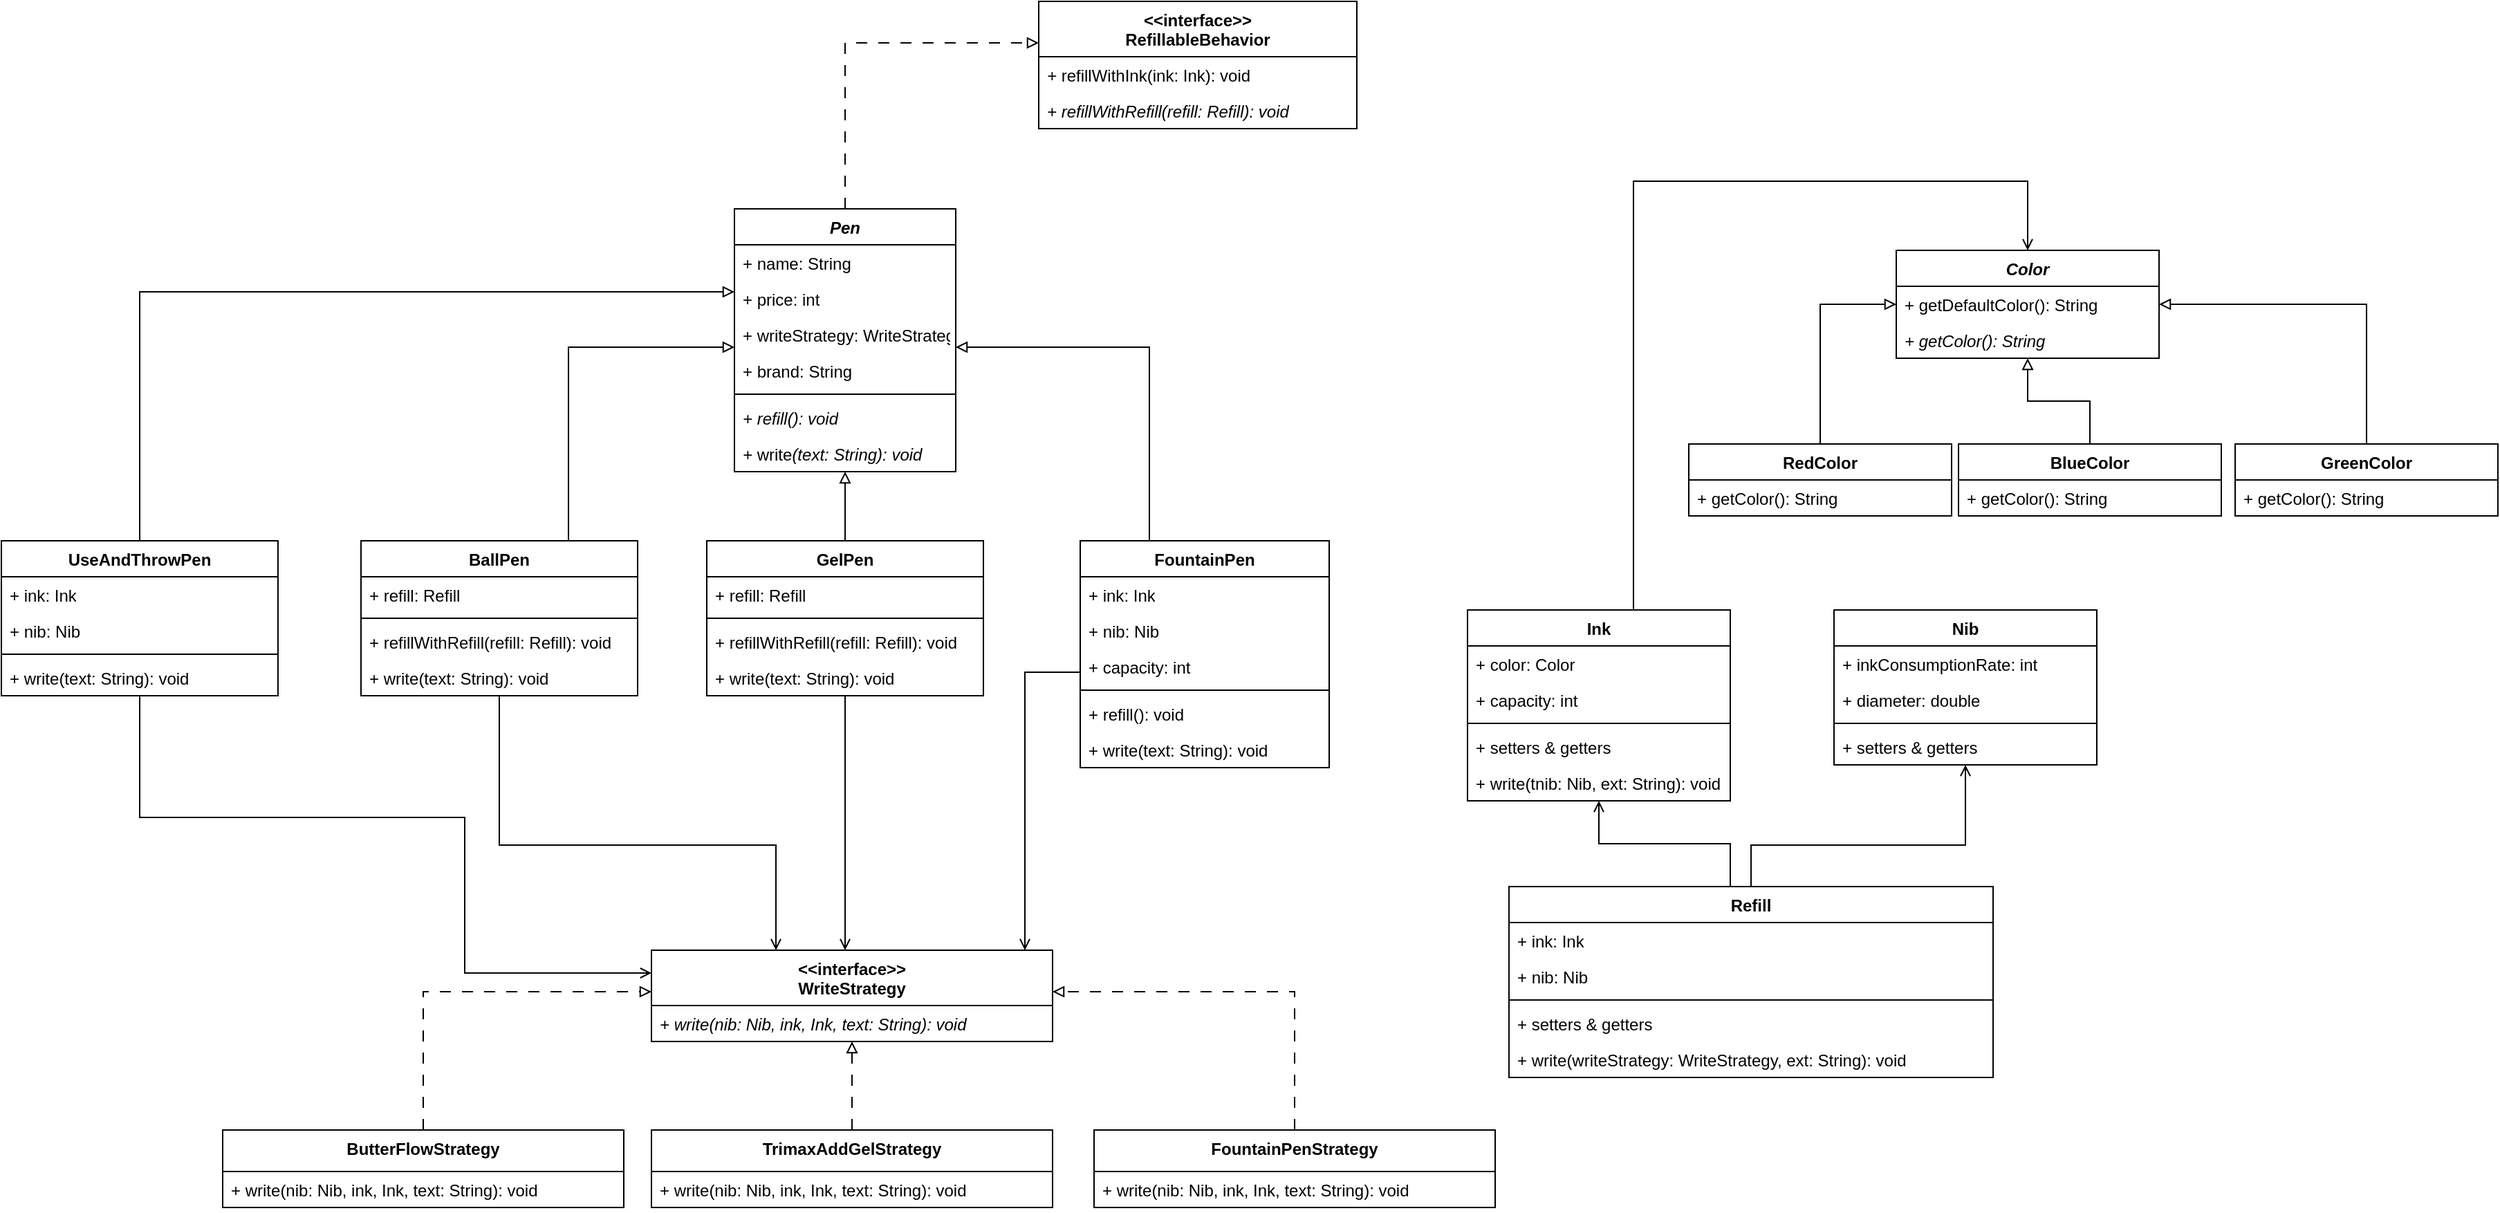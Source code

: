 <mxfile version="21.3.8" type="device">
  <diagram name="Page-1" id="Ybc5J2eP6p4d6e04O3C7">
    <mxGraphModel dx="1730" dy="452" grid="1" gridSize="10" guides="1" tooltips="1" connect="1" arrows="1" fold="1" page="1" pageScale="1" pageWidth="850" pageHeight="1100" math="0" shadow="0">
      <root>
        <mxCell id="0" />
        <mxCell id="1" parent="0" />
        <mxCell id="atGM5mJnGsUcIWGOXywM-95" style="edgeStyle=orthogonalEdgeStyle;rounded=0;orthogonalLoop=1;jettySize=auto;html=1;dashed=1;dashPattern=8 8;endArrow=block;endFill=0;" parent="1" source="atGM5mJnGsUcIWGOXywM-1" target="atGM5mJnGsUcIWGOXywM-72" edge="1">
          <mxGeometry relative="1" as="geometry">
            <Array as="points">
              <mxPoint x="420" y="70" />
            </Array>
          </mxGeometry>
        </mxCell>
        <mxCell id="atGM5mJnGsUcIWGOXywM-1" value="&lt;i&gt;Pen&lt;/i&gt;" style="swimlane;fontStyle=1;align=center;verticalAlign=top;childLayout=stackLayout;horizontal=1;startSize=26;horizontalStack=0;resizeParent=1;resizeParentMax=0;resizeLast=0;collapsible=1;marginBottom=0;whiteSpace=wrap;html=1;" parent="1" vertex="1">
          <mxGeometry x="340" y="190" width="160" height="190" as="geometry" />
        </mxCell>
        <mxCell id="atGM5mJnGsUcIWGOXywM-2" value="+ name: String" style="text;strokeColor=none;fillColor=none;align=left;verticalAlign=top;spacingLeft=4;spacingRight=4;overflow=hidden;rotatable=0;points=[[0,0.5],[1,0.5]];portConstraint=eastwest;whiteSpace=wrap;html=1;" parent="atGM5mJnGsUcIWGOXywM-1" vertex="1">
          <mxGeometry y="26" width="160" height="26" as="geometry" />
        </mxCell>
        <mxCell id="atGM5mJnGsUcIWGOXywM-6" value="+ price: int" style="text;strokeColor=none;fillColor=none;align=left;verticalAlign=top;spacingLeft=4;spacingRight=4;overflow=hidden;rotatable=0;points=[[0,0.5],[1,0.5]];portConstraint=eastwest;whiteSpace=wrap;html=1;" parent="atGM5mJnGsUcIWGOXywM-1" vertex="1">
          <mxGeometry y="52" width="160" height="26" as="geometry" />
        </mxCell>
        <mxCell id="atGM5mJnGsUcIWGOXywM-9" value="+&amp;nbsp;writeStrategy&lt;span style=&quot;background-color: initial;&quot;&gt;:&amp;nbsp;&lt;/span&gt;WriteStrategy" style="text;strokeColor=none;fillColor=none;align=left;verticalAlign=top;spacingLeft=4;spacingRight=4;overflow=hidden;rotatable=0;points=[[0,0.5],[1,0.5]];portConstraint=eastwest;whiteSpace=wrap;html=1;" parent="atGM5mJnGsUcIWGOXywM-1" vertex="1">
          <mxGeometry y="78" width="160" height="26" as="geometry" />
        </mxCell>
        <mxCell id="atGM5mJnGsUcIWGOXywM-5" value="+ brand: String" style="text;strokeColor=none;fillColor=none;align=left;verticalAlign=top;spacingLeft=4;spacingRight=4;overflow=hidden;rotatable=0;points=[[0,0.5],[1,0.5]];portConstraint=eastwest;whiteSpace=wrap;html=1;" parent="atGM5mJnGsUcIWGOXywM-1" vertex="1">
          <mxGeometry y="104" width="160" height="26" as="geometry" />
        </mxCell>
        <mxCell id="atGM5mJnGsUcIWGOXywM-3" value="" style="line;strokeWidth=1;fillColor=none;align=left;verticalAlign=middle;spacingTop=-1;spacingLeft=3;spacingRight=3;rotatable=0;labelPosition=right;points=[];portConstraint=eastwest;strokeColor=inherit;" parent="atGM5mJnGsUcIWGOXywM-1" vertex="1">
          <mxGeometry y="130" width="160" height="8" as="geometry" />
        </mxCell>
        <mxCell id="atGM5mJnGsUcIWGOXywM-4" value="&lt;i&gt;+&amp;nbsp;refill&lt;span style=&quot;background-color: initial;&quot;&gt;(): void&lt;/span&gt;&lt;/i&gt;" style="text;strokeColor=none;fillColor=none;align=left;verticalAlign=top;spacingLeft=4;spacingRight=4;overflow=hidden;rotatable=0;points=[[0,0.5],[1,0.5]];portConstraint=eastwest;whiteSpace=wrap;html=1;" parent="atGM5mJnGsUcIWGOXywM-1" vertex="1">
          <mxGeometry y="138" width="160" height="26" as="geometry" />
        </mxCell>
        <mxCell id="atGM5mJnGsUcIWGOXywM-7" value="&lt;i&gt;+&amp;nbsp;&lt;/i&gt;write&lt;i&gt;&lt;span style=&quot;background-color: initial;&quot;&gt;(text: String): void&lt;/span&gt;&lt;/i&gt;" style="text;strokeColor=none;fillColor=none;align=left;verticalAlign=top;spacingLeft=4;spacingRight=4;overflow=hidden;rotatable=0;points=[[0,0.5],[1,0.5]];portConstraint=eastwest;whiteSpace=wrap;html=1;" parent="atGM5mJnGsUcIWGOXywM-1" vertex="1">
          <mxGeometry y="164" width="160" height="26" as="geometry" />
        </mxCell>
        <mxCell id="atGM5mJnGsUcIWGOXywM-29" style="edgeStyle=orthogonalEdgeStyle;rounded=0;orthogonalLoop=1;jettySize=auto;html=1;endArrow=block;endFill=0;" parent="1" source="atGM5mJnGsUcIWGOXywM-8" target="atGM5mJnGsUcIWGOXywM-1" edge="1">
          <mxGeometry relative="1" as="geometry">
            <Array as="points">
              <mxPoint x="220" y="290" />
            </Array>
          </mxGeometry>
        </mxCell>
        <mxCell id="atGM5mJnGsUcIWGOXywM-96" style="edgeStyle=orthogonalEdgeStyle;rounded=0;orthogonalLoop=1;jettySize=auto;html=1;endArrow=open;endFill=0;" parent="1" source="atGM5mJnGsUcIWGOXywM-8" target="atGM5mJnGsUcIWGOXywM-37" edge="1">
          <mxGeometry relative="1" as="geometry">
            <Array as="points">
              <mxPoint x="170" y="650" />
              <mxPoint x="370" y="650" />
            </Array>
          </mxGeometry>
        </mxCell>
        <mxCell id="atGM5mJnGsUcIWGOXywM-8" value="BallPen" style="swimlane;fontStyle=1;align=center;verticalAlign=top;childLayout=stackLayout;horizontal=1;startSize=26;horizontalStack=0;resizeParent=1;resizeParentMax=0;resizeLast=0;collapsible=1;marginBottom=0;whiteSpace=wrap;html=1;" parent="1" vertex="1">
          <mxGeometry x="70" y="430" width="200" height="112" as="geometry" />
        </mxCell>
        <mxCell id="atGM5mJnGsUcIWGOXywM-10" value="+&amp;nbsp;refill&lt;span style=&quot;background-color: initial;&quot;&gt;:&amp;nbsp;&lt;/span&gt;&lt;span style=&quot;background-color: initial;&quot;&gt;Refill&lt;/span&gt;" style="text;strokeColor=none;fillColor=none;align=left;verticalAlign=top;spacingLeft=4;spacingRight=4;overflow=hidden;rotatable=0;points=[[0,0.5],[1,0.5]];portConstraint=eastwest;whiteSpace=wrap;html=1;" parent="atGM5mJnGsUcIWGOXywM-8" vertex="1">
          <mxGeometry y="26" width="200" height="26" as="geometry" />
        </mxCell>
        <mxCell id="atGM5mJnGsUcIWGOXywM-12" value="" style="line;strokeWidth=1;fillColor=none;align=left;verticalAlign=middle;spacingTop=-1;spacingLeft=3;spacingRight=3;rotatable=0;labelPosition=right;points=[];portConstraint=eastwest;strokeColor=inherit;" parent="atGM5mJnGsUcIWGOXywM-8" vertex="1">
          <mxGeometry y="52" width="200" height="8" as="geometry" />
        </mxCell>
        <mxCell id="atGM5mJnGsUcIWGOXywM-13" value="+&amp;nbsp;refillWithRefill(refill: Refill): void" style="text;strokeColor=none;fillColor=none;align=left;verticalAlign=top;spacingLeft=4;spacingRight=4;overflow=hidden;rotatable=0;points=[[0,0.5],[1,0.5]];portConstraint=eastwest;whiteSpace=wrap;html=1;" parent="atGM5mJnGsUcIWGOXywM-8" vertex="1">
          <mxGeometry y="60" width="200" height="26" as="geometry" />
        </mxCell>
        <mxCell id="atGM5mJnGsUcIWGOXywM-14" value="+&amp;nbsp;write&lt;span style=&quot;background-color: initial;&quot;&gt;(text: String): void&lt;/span&gt;" style="text;strokeColor=none;fillColor=none;align=left;verticalAlign=top;spacingLeft=4;spacingRight=4;overflow=hidden;rotatable=0;points=[[0,0.5],[1,0.5]];portConstraint=eastwest;whiteSpace=wrap;html=1;" parent="atGM5mJnGsUcIWGOXywM-8" vertex="1">
          <mxGeometry y="86" width="200" height="26" as="geometry" />
        </mxCell>
        <mxCell id="atGM5mJnGsUcIWGOXywM-31" style="edgeStyle=orthogonalEdgeStyle;rounded=0;orthogonalLoop=1;jettySize=auto;html=1;endArrow=block;endFill=0;" parent="1" source="atGM5mJnGsUcIWGOXywM-15" target="atGM5mJnGsUcIWGOXywM-1" edge="1">
          <mxGeometry relative="1" as="geometry" />
        </mxCell>
        <mxCell id="atGM5mJnGsUcIWGOXywM-97" style="edgeStyle=orthogonalEdgeStyle;rounded=0;orthogonalLoop=1;jettySize=auto;html=1;endArrow=open;endFill=0;" parent="1" source="atGM5mJnGsUcIWGOXywM-15" target="atGM5mJnGsUcIWGOXywM-37" edge="1">
          <mxGeometry relative="1" as="geometry">
            <Array as="points">
              <mxPoint x="420" y="680" />
              <mxPoint x="420" y="680" />
            </Array>
          </mxGeometry>
        </mxCell>
        <mxCell id="atGM5mJnGsUcIWGOXywM-15" value="GelPen" style="swimlane;fontStyle=1;align=center;verticalAlign=top;childLayout=stackLayout;horizontal=1;startSize=26;horizontalStack=0;resizeParent=1;resizeParentMax=0;resizeLast=0;collapsible=1;marginBottom=0;whiteSpace=wrap;html=1;" parent="1" vertex="1">
          <mxGeometry x="320" y="430" width="200" height="112" as="geometry" />
        </mxCell>
        <mxCell id="atGM5mJnGsUcIWGOXywM-17" value="+&amp;nbsp;refill&lt;span style=&quot;background-color: initial;&quot;&gt;:&amp;nbsp;&lt;/span&gt;&lt;span style=&quot;background-color: initial;&quot;&gt;Refill&lt;/span&gt;" style="text;strokeColor=none;fillColor=none;align=left;verticalAlign=top;spacingLeft=4;spacingRight=4;overflow=hidden;rotatable=0;points=[[0,0.5],[1,0.5]];portConstraint=eastwest;whiteSpace=wrap;html=1;" parent="atGM5mJnGsUcIWGOXywM-15" vertex="1">
          <mxGeometry y="26" width="200" height="26" as="geometry" />
        </mxCell>
        <mxCell id="atGM5mJnGsUcIWGOXywM-18" value="" style="line;strokeWidth=1;fillColor=none;align=left;verticalAlign=middle;spacingTop=-1;spacingLeft=3;spacingRight=3;rotatable=0;labelPosition=right;points=[];portConstraint=eastwest;strokeColor=inherit;" parent="atGM5mJnGsUcIWGOXywM-15" vertex="1">
          <mxGeometry y="52" width="200" height="8" as="geometry" />
        </mxCell>
        <mxCell id="atGM5mJnGsUcIWGOXywM-75" value="+&amp;nbsp;refillWithRefill(refill: Refill): void" style="text;strokeColor=none;fillColor=none;align=left;verticalAlign=top;spacingLeft=4;spacingRight=4;overflow=hidden;rotatable=0;points=[[0,0.5],[1,0.5]];portConstraint=eastwest;whiteSpace=wrap;html=1;" parent="atGM5mJnGsUcIWGOXywM-15" vertex="1">
          <mxGeometry y="60" width="200" height="26" as="geometry" />
        </mxCell>
        <mxCell id="atGM5mJnGsUcIWGOXywM-20" value="+&amp;nbsp;write&lt;span style=&quot;background-color: initial;&quot;&gt;(text: String): void&lt;/span&gt;" style="text;strokeColor=none;fillColor=none;align=left;verticalAlign=top;spacingLeft=4;spacingRight=4;overflow=hidden;rotatable=0;points=[[0,0.5],[1,0.5]];portConstraint=eastwest;whiteSpace=wrap;html=1;" parent="atGM5mJnGsUcIWGOXywM-15" vertex="1">
          <mxGeometry y="86" width="200" height="26" as="geometry" />
        </mxCell>
        <mxCell id="atGM5mJnGsUcIWGOXywM-30" style="edgeStyle=orthogonalEdgeStyle;rounded=0;orthogonalLoop=1;jettySize=auto;html=1;endArrow=block;endFill=0;" parent="1" source="atGM5mJnGsUcIWGOXywM-21" target="atGM5mJnGsUcIWGOXywM-1" edge="1">
          <mxGeometry relative="1" as="geometry">
            <Array as="points">
              <mxPoint x="640" y="290" />
            </Array>
          </mxGeometry>
        </mxCell>
        <mxCell id="atGM5mJnGsUcIWGOXywM-98" style="edgeStyle=orthogonalEdgeStyle;rounded=0;orthogonalLoop=1;jettySize=auto;html=1;endArrow=open;endFill=0;" parent="1" source="atGM5mJnGsUcIWGOXywM-21" target="atGM5mJnGsUcIWGOXywM-37" edge="1">
          <mxGeometry relative="1" as="geometry">
            <Array as="points">
              <mxPoint x="550" y="525" />
            </Array>
          </mxGeometry>
        </mxCell>
        <mxCell id="atGM5mJnGsUcIWGOXywM-21" value="FountainPen" style="swimlane;fontStyle=1;align=center;verticalAlign=top;childLayout=stackLayout;horizontal=1;startSize=26;horizontalStack=0;resizeParent=1;resizeParentMax=0;resizeLast=0;collapsible=1;marginBottom=0;whiteSpace=wrap;html=1;" parent="1" vertex="1">
          <mxGeometry x="590" y="430" width="180" height="164" as="geometry" />
        </mxCell>
        <mxCell id="atGM5mJnGsUcIWGOXywM-23" value="+&amp;nbsp;ink&lt;span style=&quot;background-color: initial;&quot;&gt;:&amp;nbsp;&lt;/span&gt;Ink" style="text;strokeColor=none;fillColor=none;align=left;verticalAlign=top;spacingLeft=4;spacingRight=4;overflow=hidden;rotatable=0;points=[[0,0.5],[1,0.5]];portConstraint=eastwest;whiteSpace=wrap;html=1;" parent="atGM5mJnGsUcIWGOXywM-21" vertex="1">
          <mxGeometry y="26" width="180" height="26" as="geometry" />
        </mxCell>
        <mxCell id="atGM5mJnGsUcIWGOXywM-28" value="+&amp;nbsp;nib&lt;span style=&quot;background-color: initial;&quot;&gt;: N&lt;/span&gt;ib" style="text;strokeColor=none;fillColor=none;align=left;verticalAlign=top;spacingLeft=4;spacingRight=4;overflow=hidden;rotatable=0;points=[[0,0.5],[1,0.5]];portConstraint=eastwest;whiteSpace=wrap;html=1;" parent="atGM5mJnGsUcIWGOXywM-21" vertex="1">
          <mxGeometry y="52" width="180" height="26" as="geometry" />
        </mxCell>
        <mxCell id="atGM5mJnGsUcIWGOXywM-27" value="+&amp;nbsp;capacity&lt;span style=&quot;background-color: initial;&quot;&gt;:&amp;nbsp;&lt;/span&gt;&lt;span style=&quot;background-color: initial;&quot;&gt;int&lt;/span&gt;" style="text;strokeColor=none;fillColor=none;align=left;verticalAlign=top;spacingLeft=4;spacingRight=4;overflow=hidden;rotatable=0;points=[[0,0.5],[1,0.5]];portConstraint=eastwest;whiteSpace=wrap;html=1;" parent="atGM5mJnGsUcIWGOXywM-21" vertex="1">
          <mxGeometry y="78" width="180" height="26" as="geometry" />
        </mxCell>
        <mxCell id="atGM5mJnGsUcIWGOXywM-24" value="" style="line;strokeWidth=1;fillColor=none;align=left;verticalAlign=middle;spacingTop=-1;spacingLeft=3;spacingRight=3;rotatable=0;labelPosition=right;points=[];portConstraint=eastwest;strokeColor=inherit;" parent="atGM5mJnGsUcIWGOXywM-21" vertex="1">
          <mxGeometry y="104" width="180" height="8" as="geometry" />
        </mxCell>
        <mxCell id="atGM5mJnGsUcIWGOXywM-25" value="+&amp;nbsp;refill&lt;span style=&quot;background-color: initial;&quot;&gt;(): void&lt;/span&gt;" style="text;strokeColor=none;fillColor=none;align=left;verticalAlign=top;spacingLeft=4;spacingRight=4;overflow=hidden;rotatable=0;points=[[0,0.5],[1,0.5]];portConstraint=eastwest;whiteSpace=wrap;html=1;" parent="atGM5mJnGsUcIWGOXywM-21" vertex="1">
          <mxGeometry y="112" width="180" height="26" as="geometry" />
        </mxCell>
        <mxCell id="atGM5mJnGsUcIWGOXywM-26" value="+&amp;nbsp;write&lt;span style=&quot;background-color: initial;&quot;&gt;(text: String): void&lt;/span&gt;" style="text;strokeColor=none;fillColor=none;align=left;verticalAlign=top;spacingLeft=4;spacingRight=4;overflow=hidden;rotatable=0;points=[[0,0.5],[1,0.5]];portConstraint=eastwest;whiteSpace=wrap;html=1;" parent="atGM5mJnGsUcIWGOXywM-21" vertex="1">
          <mxGeometry y="138" width="180" height="26" as="geometry" />
        </mxCell>
        <mxCell id="atGM5mJnGsUcIWGOXywM-37" value="&amp;lt;&amp;lt;interface&amp;gt;&amp;gt;&lt;br&gt;WriteStrategy" style="swimlane;fontStyle=1;align=center;verticalAlign=top;childLayout=stackLayout;horizontal=1;startSize=40;horizontalStack=0;resizeParent=1;resizeParentMax=0;resizeLast=0;collapsible=1;marginBottom=0;whiteSpace=wrap;html=1;" parent="1" vertex="1">
          <mxGeometry x="280" y="726" width="290" height="66" as="geometry" />
        </mxCell>
        <mxCell id="atGM5mJnGsUcIWGOXywM-42" value="&lt;i&gt;+&amp;nbsp;write&lt;span style=&quot;background-color: initial;&quot;&gt;(nib: Nib, ink, Ink, text: String): void&lt;/span&gt;&lt;/i&gt;" style="text;strokeColor=none;fillColor=none;align=left;verticalAlign=top;spacingLeft=4;spacingRight=4;overflow=hidden;rotatable=0;points=[[0,0.5],[1,0.5]];portConstraint=eastwest;whiteSpace=wrap;html=1;" parent="atGM5mJnGsUcIWGOXywM-37" vertex="1">
          <mxGeometry y="40" width="290" height="26" as="geometry" />
        </mxCell>
        <mxCell id="atGM5mJnGsUcIWGOXywM-50" style="edgeStyle=orthogonalEdgeStyle;rounded=0;orthogonalLoop=1;jettySize=auto;html=1;dashed=1;dashPattern=8 8;endArrow=block;endFill=0;" parent="1" source="atGM5mJnGsUcIWGOXywM-44" target="atGM5mJnGsUcIWGOXywM-37" edge="1">
          <mxGeometry relative="1" as="geometry">
            <Array as="points">
              <mxPoint x="115" y="756" />
            </Array>
          </mxGeometry>
        </mxCell>
        <mxCell id="atGM5mJnGsUcIWGOXywM-44" value="ButterFlowStrategy" style="swimlane;fontStyle=1;align=center;verticalAlign=top;childLayout=stackLayout;horizontal=1;startSize=30;horizontalStack=0;resizeParent=1;resizeParentMax=0;resizeLast=0;collapsible=1;marginBottom=0;whiteSpace=wrap;html=1;" parent="1" vertex="1">
          <mxGeometry x="-30" y="856" width="290" height="56" as="geometry" />
        </mxCell>
        <mxCell id="atGM5mJnGsUcIWGOXywM-45" value="+&amp;nbsp;write&lt;span style=&quot;background-color: initial;&quot;&gt;(nib: Nib, ink, Ink, text: String): void&lt;/span&gt;" style="text;strokeColor=none;fillColor=none;align=left;verticalAlign=top;spacingLeft=4;spacingRight=4;overflow=hidden;rotatable=0;points=[[0,0.5],[1,0.5]];portConstraint=eastwest;whiteSpace=wrap;html=1;" parent="atGM5mJnGsUcIWGOXywM-44" vertex="1">
          <mxGeometry y="30" width="290" height="26" as="geometry" />
        </mxCell>
        <mxCell id="atGM5mJnGsUcIWGOXywM-51" style="edgeStyle=orthogonalEdgeStyle;rounded=0;orthogonalLoop=1;jettySize=auto;html=1;dashed=1;dashPattern=8 8;endArrow=block;endFill=0;" parent="1" source="atGM5mJnGsUcIWGOXywM-46" target="atGM5mJnGsUcIWGOXywM-37" edge="1">
          <mxGeometry relative="1" as="geometry" />
        </mxCell>
        <mxCell id="atGM5mJnGsUcIWGOXywM-46" value="TrimaxAddGelStrategy" style="swimlane;fontStyle=1;align=center;verticalAlign=top;childLayout=stackLayout;horizontal=1;startSize=30;horizontalStack=0;resizeParent=1;resizeParentMax=0;resizeLast=0;collapsible=1;marginBottom=0;whiteSpace=wrap;html=1;" parent="1" vertex="1">
          <mxGeometry x="280" y="856" width="290" height="56" as="geometry" />
        </mxCell>
        <mxCell id="atGM5mJnGsUcIWGOXywM-47" value="+&amp;nbsp;write&lt;span style=&quot;background-color: initial;&quot;&gt;(nib: Nib, ink, Ink, text: String): void&lt;/span&gt;" style="text;strokeColor=none;fillColor=none;align=left;verticalAlign=top;spacingLeft=4;spacingRight=4;overflow=hidden;rotatable=0;points=[[0,0.5],[1,0.5]];portConstraint=eastwest;whiteSpace=wrap;html=1;" parent="atGM5mJnGsUcIWGOXywM-46" vertex="1">
          <mxGeometry y="30" width="290" height="26" as="geometry" />
        </mxCell>
        <mxCell id="atGM5mJnGsUcIWGOXywM-52" style="edgeStyle=orthogonalEdgeStyle;rounded=0;orthogonalLoop=1;jettySize=auto;html=1;dashed=1;dashPattern=8 8;endArrow=block;endFill=0;" parent="1" source="atGM5mJnGsUcIWGOXywM-48" target="atGM5mJnGsUcIWGOXywM-37" edge="1">
          <mxGeometry relative="1" as="geometry">
            <Array as="points">
              <mxPoint x="745" y="756" />
            </Array>
          </mxGeometry>
        </mxCell>
        <mxCell id="atGM5mJnGsUcIWGOXywM-48" value="FountainPenStrategy" style="swimlane;fontStyle=1;align=center;verticalAlign=top;childLayout=stackLayout;horizontal=1;startSize=30;horizontalStack=0;resizeParent=1;resizeParentMax=0;resizeLast=0;collapsible=1;marginBottom=0;whiteSpace=wrap;html=1;" parent="1" vertex="1">
          <mxGeometry x="600" y="856" width="290" height="56" as="geometry" />
        </mxCell>
        <mxCell id="atGM5mJnGsUcIWGOXywM-49" value="+&amp;nbsp;write&lt;span style=&quot;background-color: initial;&quot;&gt;(nib: Nib, ink, Ink, text: String): void&lt;/span&gt;" style="text;strokeColor=none;fillColor=none;align=left;verticalAlign=top;spacingLeft=4;spacingRight=4;overflow=hidden;rotatable=0;points=[[0,0.5],[1,0.5]];portConstraint=eastwest;whiteSpace=wrap;html=1;" parent="atGM5mJnGsUcIWGOXywM-48" vertex="1">
          <mxGeometry y="30" width="290" height="26" as="geometry" />
        </mxCell>
        <mxCell id="atGM5mJnGsUcIWGOXywM-99" style="edgeStyle=orthogonalEdgeStyle;rounded=0;orthogonalLoop=1;jettySize=auto;html=1;endArrow=open;endFill=0;" parent="1" source="atGM5mJnGsUcIWGOXywM-53" target="atGM5mJnGsUcIWGOXywM-76" edge="1">
          <mxGeometry relative="1" as="geometry">
            <Array as="points">
              <mxPoint x="990" y="170" />
              <mxPoint x="1275" y="170" />
            </Array>
          </mxGeometry>
        </mxCell>
        <mxCell id="atGM5mJnGsUcIWGOXywM-53" value="Ink" style="swimlane;fontStyle=1;align=center;verticalAlign=top;childLayout=stackLayout;horizontal=1;startSize=26;horizontalStack=0;resizeParent=1;resizeParentMax=0;resizeLast=0;collapsible=1;marginBottom=0;whiteSpace=wrap;html=1;" parent="1" vertex="1">
          <mxGeometry x="870" y="480" width="190" height="138" as="geometry" />
        </mxCell>
        <mxCell id="atGM5mJnGsUcIWGOXywM-54" value="+ color: Color" style="text;strokeColor=none;fillColor=none;align=left;verticalAlign=top;spacingLeft=4;spacingRight=4;overflow=hidden;rotatable=0;points=[[0,0.5],[1,0.5]];portConstraint=eastwest;whiteSpace=wrap;html=1;" parent="atGM5mJnGsUcIWGOXywM-53" vertex="1">
          <mxGeometry y="26" width="190" height="26" as="geometry" />
        </mxCell>
        <mxCell id="atGM5mJnGsUcIWGOXywM-55" value="+ capacity: int" style="text;strokeColor=none;fillColor=none;align=left;verticalAlign=top;spacingLeft=4;spacingRight=4;overflow=hidden;rotatable=0;points=[[0,0.5],[1,0.5]];portConstraint=eastwest;whiteSpace=wrap;html=1;" parent="atGM5mJnGsUcIWGOXywM-53" vertex="1">
          <mxGeometry y="52" width="190" height="26" as="geometry" />
        </mxCell>
        <mxCell id="atGM5mJnGsUcIWGOXywM-57" value="" style="line;strokeWidth=1;fillColor=none;align=left;verticalAlign=middle;spacingTop=-1;spacingLeft=3;spacingRight=3;rotatable=0;labelPosition=right;points=[];portConstraint=eastwest;strokeColor=inherit;" parent="atGM5mJnGsUcIWGOXywM-53" vertex="1">
          <mxGeometry y="78" width="190" height="8" as="geometry" />
        </mxCell>
        <mxCell id="atGM5mJnGsUcIWGOXywM-58" value="+ setters &amp;amp; getters" style="text;strokeColor=none;fillColor=none;align=left;verticalAlign=top;spacingLeft=4;spacingRight=4;overflow=hidden;rotatable=0;points=[[0,0.5],[1,0.5]];portConstraint=eastwest;whiteSpace=wrap;html=1;" parent="atGM5mJnGsUcIWGOXywM-53" vertex="1">
          <mxGeometry y="86" width="190" height="26" as="geometry" />
        </mxCell>
        <mxCell id="atGM5mJnGsUcIWGOXywM-59" value="+&amp;nbsp;write&lt;span style=&quot;background-color: initial;&quot;&gt;(tnib: Nib, ext: String): void&lt;/span&gt;" style="text;strokeColor=none;fillColor=none;align=left;verticalAlign=top;spacingLeft=4;spacingRight=4;overflow=hidden;rotatable=0;points=[[0,0.5],[1,0.5]];portConstraint=eastwest;whiteSpace=wrap;html=1;" parent="atGM5mJnGsUcIWGOXywM-53" vertex="1">
          <mxGeometry y="112" width="190" height="26" as="geometry" />
        </mxCell>
        <mxCell id="atGM5mJnGsUcIWGOXywM-60" value="Nib" style="swimlane;fontStyle=1;align=center;verticalAlign=top;childLayout=stackLayout;horizontal=1;startSize=26;horizontalStack=0;resizeParent=1;resizeParentMax=0;resizeLast=0;collapsible=1;marginBottom=0;whiteSpace=wrap;html=1;" parent="1" vertex="1">
          <mxGeometry x="1135" y="480" width="190" height="112" as="geometry" />
        </mxCell>
        <mxCell id="atGM5mJnGsUcIWGOXywM-61" value="+ inkConsumptionRate: int" style="text;strokeColor=none;fillColor=none;align=left;verticalAlign=top;spacingLeft=4;spacingRight=4;overflow=hidden;rotatable=0;points=[[0,0.5],[1,0.5]];portConstraint=eastwest;whiteSpace=wrap;html=1;" parent="atGM5mJnGsUcIWGOXywM-60" vertex="1">
          <mxGeometry y="26" width="190" height="26" as="geometry" />
        </mxCell>
        <mxCell id="atGM5mJnGsUcIWGOXywM-62" value="+ diameter: double" style="text;strokeColor=none;fillColor=none;align=left;verticalAlign=top;spacingLeft=4;spacingRight=4;overflow=hidden;rotatable=0;points=[[0,0.5],[1,0.5]];portConstraint=eastwest;whiteSpace=wrap;html=1;" parent="atGM5mJnGsUcIWGOXywM-60" vertex="1">
          <mxGeometry y="52" width="190" height="26" as="geometry" />
        </mxCell>
        <mxCell id="atGM5mJnGsUcIWGOXywM-63" value="" style="line;strokeWidth=1;fillColor=none;align=left;verticalAlign=middle;spacingTop=-1;spacingLeft=3;spacingRight=3;rotatable=0;labelPosition=right;points=[];portConstraint=eastwest;strokeColor=inherit;" parent="atGM5mJnGsUcIWGOXywM-60" vertex="1">
          <mxGeometry y="78" width="190" height="8" as="geometry" />
        </mxCell>
        <mxCell id="atGM5mJnGsUcIWGOXywM-64" value="+ setters &amp;amp; getters" style="text;strokeColor=none;fillColor=none;align=left;verticalAlign=top;spacingLeft=4;spacingRight=4;overflow=hidden;rotatable=0;points=[[0,0.5],[1,0.5]];portConstraint=eastwest;whiteSpace=wrap;html=1;" parent="atGM5mJnGsUcIWGOXywM-60" vertex="1">
          <mxGeometry y="86" width="190" height="26" as="geometry" />
        </mxCell>
        <mxCell id="atGM5mJnGsUcIWGOXywM-93" style="edgeStyle=orthogonalEdgeStyle;rounded=0;orthogonalLoop=1;jettySize=auto;html=1;endArrow=open;endFill=0;" parent="1" source="atGM5mJnGsUcIWGOXywM-66" target="atGM5mJnGsUcIWGOXywM-53" edge="1">
          <mxGeometry relative="1" as="geometry">
            <Array as="points">
              <mxPoint x="1060" y="649" />
              <mxPoint x="965" y="649" />
            </Array>
          </mxGeometry>
        </mxCell>
        <mxCell id="atGM5mJnGsUcIWGOXywM-94" style="edgeStyle=orthogonalEdgeStyle;rounded=0;orthogonalLoop=1;jettySize=auto;html=1;endArrow=open;endFill=0;" parent="1" source="atGM5mJnGsUcIWGOXywM-66" target="atGM5mJnGsUcIWGOXywM-60" edge="1">
          <mxGeometry relative="1" as="geometry">
            <Array as="points">
              <mxPoint x="1075" y="650" />
              <mxPoint x="1230" y="650" />
            </Array>
          </mxGeometry>
        </mxCell>
        <mxCell id="atGM5mJnGsUcIWGOXywM-66" value="Refill" style="swimlane;fontStyle=1;align=center;verticalAlign=top;childLayout=stackLayout;horizontal=1;startSize=26;horizontalStack=0;resizeParent=1;resizeParentMax=0;resizeLast=0;collapsible=1;marginBottom=0;whiteSpace=wrap;html=1;" parent="1" vertex="1">
          <mxGeometry x="900" y="680" width="350" height="138" as="geometry" />
        </mxCell>
        <mxCell id="atGM5mJnGsUcIWGOXywM-67" value="+ ink: Ink" style="text;strokeColor=none;fillColor=none;align=left;verticalAlign=top;spacingLeft=4;spacingRight=4;overflow=hidden;rotatable=0;points=[[0,0.5],[1,0.5]];portConstraint=eastwest;whiteSpace=wrap;html=1;" parent="atGM5mJnGsUcIWGOXywM-66" vertex="1">
          <mxGeometry y="26" width="350" height="26" as="geometry" />
        </mxCell>
        <mxCell id="atGM5mJnGsUcIWGOXywM-68" value="+ nib: Nib" style="text;strokeColor=none;fillColor=none;align=left;verticalAlign=top;spacingLeft=4;spacingRight=4;overflow=hidden;rotatable=0;points=[[0,0.5],[1,0.5]];portConstraint=eastwest;whiteSpace=wrap;html=1;" parent="atGM5mJnGsUcIWGOXywM-66" vertex="1">
          <mxGeometry y="52" width="350" height="26" as="geometry" />
        </mxCell>
        <mxCell id="atGM5mJnGsUcIWGOXywM-69" value="" style="line;strokeWidth=1;fillColor=none;align=left;verticalAlign=middle;spacingTop=-1;spacingLeft=3;spacingRight=3;rotatable=0;labelPosition=right;points=[];portConstraint=eastwest;strokeColor=inherit;" parent="atGM5mJnGsUcIWGOXywM-66" vertex="1">
          <mxGeometry y="78" width="350" height="8" as="geometry" />
        </mxCell>
        <mxCell id="atGM5mJnGsUcIWGOXywM-70" value="+ setters &amp;amp; getters" style="text;strokeColor=none;fillColor=none;align=left;verticalAlign=top;spacingLeft=4;spacingRight=4;overflow=hidden;rotatable=0;points=[[0,0.5],[1,0.5]];portConstraint=eastwest;whiteSpace=wrap;html=1;" parent="atGM5mJnGsUcIWGOXywM-66" vertex="1">
          <mxGeometry y="86" width="350" height="26" as="geometry" />
        </mxCell>
        <mxCell id="atGM5mJnGsUcIWGOXywM-71" value="+&amp;nbsp;write&lt;span style=&quot;background-color: initial;&quot;&gt;(writeStrategy: WriteStrategy, ext: String): void&lt;/span&gt;" style="text;strokeColor=none;fillColor=none;align=left;verticalAlign=top;spacingLeft=4;spacingRight=4;overflow=hidden;rotatable=0;points=[[0,0.5],[1,0.5]];portConstraint=eastwest;whiteSpace=wrap;html=1;" parent="atGM5mJnGsUcIWGOXywM-66" vertex="1">
          <mxGeometry y="112" width="350" height="26" as="geometry" />
        </mxCell>
        <mxCell id="atGM5mJnGsUcIWGOXywM-72" value="&amp;lt;&amp;lt;interface&amp;gt;&amp;gt;&lt;br&gt;RefillableBehavior" style="swimlane;fontStyle=1;align=center;verticalAlign=top;childLayout=stackLayout;horizontal=1;startSize=40;horizontalStack=0;resizeParent=1;resizeParentMax=0;resizeLast=0;collapsible=1;marginBottom=0;whiteSpace=wrap;html=1;" parent="1" vertex="1">
          <mxGeometry x="560" y="40" width="230" height="92" as="geometry" />
        </mxCell>
        <mxCell id="atGM5mJnGsUcIWGOXywM-73" value="&lt;i&gt;+&amp;nbsp;&lt;/i&gt;refillWithInk(ink: Ink): void" style="text;strokeColor=none;fillColor=none;align=left;verticalAlign=top;spacingLeft=4;spacingRight=4;overflow=hidden;rotatable=0;points=[[0,0.5],[1,0.5]];portConstraint=eastwest;whiteSpace=wrap;html=1;" parent="atGM5mJnGsUcIWGOXywM-72" vertex="1">
          <mxGeometry y="40" width="230" height="26" as="geometry" />
        </mxCell>
        <mxCell id="atGM5mJnGsUcIWGOXywM-74" value="&lt;i&gt;+ refillWithRefill(refill: Refill): void&lt;/i&gt;" style="text;strokeColor=none;fillColor=none;align=left;verticalAlign=top;spacingLeft=4;spacingRight=4;overflow=hidden;rotatable=0;points=[[0,0.5],[1,0.5]];portConstraint=eastwest;whiteSpace=wrap;html=1;" parent="atGM5mJnGsUcIWGOXywM-72" vertex="1">
          <mxGeometry y="66" width="230" height="26" as="geometry" />
        </mxCell>
        <mxCell id="atGM5mJnGsUcIWGOXywM-76" value="&lt;i&gt;Color&lt;/i&gt;" style="swimlane;fontStyle=1;align=center;verticalAlign=top;childLayout=stackLayout;horizontal=1;startSize=26;horizontalStack=0;resizeParent=1;resizeParentMax=0;resizeLast=0;collapsible=1;marginBottom=0;whiteSpace=wrap;html=1;" parent="1" vertex="1">
          <mxGeometry x="1180" y="220" width="190" height="78" as="geometry" />
        </mxCell>
        <mxCell id="atGM5mJnGsUcIWGOXywM-80" value="+ getDefaultColor(): String" style="text;strokeColor=none;fillColor=none;align=left;verticalAlign=top;spacingLeft=4;spacingRight=4;overflow=hidden;rotatable=0;points=[[0,0.5],[1,0.5]];portConstraint=eastwest;whiteSpace=wrap;html=1;" parent="atGM5mJnGsUcIWGOXywM-76" vertex="1">
          <mxGeometry y="26" width="190" height="26" as="geometry" />
        </mxCell>
        <mxCell id="atGM5mJnGsUcIWGOXywM-81" value="&lt;i&gt;+ getColor(): String&lt;/i&gt;" style="text;strokeColor=none;fillColor=none;align=left;verticalAlign=top;spacingLeft=4;spacingRight=4;overflow=hidden;rotatable=0;points=[[0,0.5],[1,0.5]];portConstraint=eastwest;whiteSpace=wrap;html=1;" parent="atGM5mJnGsUcIWGOXywM-76" vertex="1">
          <mxGeometry y="52" width="190" height="26" as="geometry" />
        </mxCell>
        <mxCell id="atGM5mJnGsUcIWGOXywM-87" style="edgeStyle=orthogonalEdgeStyle;rounded=0;orthogonalLoop=1;jettySize=auto;html=1;entryX=0;entryY=0.5;entryDx=0;entryDy=0;endArrow=block;endFill=0;" parent="1" source="atGM5mJnGsUcIWGOXywM-82" target="atGM5mJnGsUcIWGOXywM-80" edge="1">
          <mxGeometry relative="1" as="geometry" />
        </mxCell>
        <mxCell id="atGM5mJnGsUcIWGOXywM-82" value="RedColor" style="swimlane;fontStyle=1;align=center;verticalAlign=top;childLayout=stackLayout;horizontal=1;startSize=26;horizontalStack=0;resizeParent=1;resizeParentMax=0;resizeLast=0;collapsible=1;marginBottom=0;whiteSpace=wrap;html=1;" parent="1" vertex="1">
          <mxGeometry x="1030" y="360" width="190" height="52" as="geometry" />
        </mxCell>
        <mxCell id="atGM5mJnGsUcIWGOXywM-84" value="+ getColor(): String" style="text;strokeColor=none;fillColor=none;align=left;verticalAlign=top;spacingLeft=4;spacingRight=4;overflow=hidden;rotatable=0;points=[[0,0.5],[1,0.5]];portConstraint=eastwest;whiteSpace=wrap;html=1;" parent="atGM5mJnGsUcIWGOXywM-82" vertex="1">
          <mxGeometry y="26" width="190" height="26" as="geometry" />
        </mxCell>
        <mxCell id="atGM5mJnGsUcIWGOXywM-88" style="edgeStyle=orthogonalEdgeStyle;rounded=0;orthogonalLoop=1;jettySize=auto;html=1;endArrow=block;endFill=0;" parent="1" source="atGM5mJnGsUcIWGOXywM-85" target="atGM5mJnGsUcIWGOXywM-76" edge="1">
          <mxGeometry relative="1" as="geometry" />
        </mxCell>
        <mxCell id="atGM5mJnGsUcIWGOXywM-85" value="BlueColor" style="swimlane;fontStyle=1;align=center;verticalAlign=top;childLayout=stackLayout;horizontal=1;startSize=26;horizontalStack=0;resizeParent=1;resizeParentMax=0;resizeLast=0;collapsible=1;marginBottom=0;whiteSpace=wrap;html=1;" parent="1" vertex="1">
          <mxGeometry x="1225" y="360" width="190" height="52" as="geometry" />
        </mxCell>
        <mxCell id="atGM5mJnGsUcIWGOXywM-86" value="+ getColor(): String" style="text;strokeColor=none;fillColor=none;align=left;verticalAlign=top;spacingLeft=4;spacingRight=4;overflow=hidden;rotatable=0;points=[[0,0.5],[1,0.5]];portConstraint=eastwest;whiteSpace=wrap;html=1;" parent="atGM5mJnGsUcIWGOXywM-85" vertex="1">
          <mxGeometry y="26" width="190" height="26" as="geometry" />
        </mxCell>
        <mxCell id="atGM5mJnGsUcIWGOXywM-91" style="edgeStyle=orthogonalEdgeStyle;rounded=0;orthogonalLoop=1;jettySize=auto;html=1;endArrow=block;endFill=0;" parent="1" source="atGM5mJnGsUcIWGOXywM-89" target="atGM5mJnGsUcIWGOXywM-76" edge="1">
          <mxGeometry relative="1" as="geometry">
            <Array as="points">
              <mxPoint x="1520" y="259" />
            </Array>
          </mxGeometry>
        </mxCell>
        <mxCell id="atGM5mJnGsUcIWGOXywM-89" value="GreenColor" style="swimlane;fontStyle=1;align=center;verticalAlign=top;childLayout=stackLayout;horizontal=1;startSize=26;horizontalStack=0;resizeParent=1;resizeParentMax=0;resizeLast=0;collapsible=1;marginBottom=0;whiteSpace=wrap;html=1;" parent="1" vertex="1">
          <mxGeometry x="1425" y="360" width="190" height="52" as="geometry" />
        </mxCell>
        <mxCell id="atGM5mJnGsUcIWGOXywM-90" value="+ getColor(): String" style="text;strokeColor=none;fillColor=none;align=left;verticalAlign=top;spacingLeft=4;spacingRight=4;overflow=hidden;rotatable=0;points=[[0,0.5],[1,0.5]];portConstraint=eastwest;whiteSpace=wrap;html=1;" parent="atGM5mJnGsUcIWGOXywM-89" vertex="1">
          <mxGeometry y="26" width="190" height="26" as="geometry" />
        </mxCell>
        <mxCell id="CWV1a6WOzJxbgiw5Kf4D-9" style="edgeStyle=orthogonalEdgeStyle;rounded=0;orthogonalLoop=1;jettySize=auto;html=1;endArrow=block;endFill=0;" edge="1" parent="1" source="CWV1a6WOzJxbgiw5Kf4D-1" target="atGM5mJnGsUcIWGOXywM-1">
          <mxGeometry relative="1" as="geometry">
            <Array as="points">
              <mxPoint x="-90" y="250" />
            </Array>
          </mxGeometry>
        </mxCell>
        <mxCell id="CWV1a6WOzJxbgiw5Kf4D-10" style="edgeStyle=orthogonalEdgeStyle;rounded=0;orthogonalLoop=1;jettySize=auto;html=1;entryX=0;entryY=0.25;entryDx=0;entryDy=0;endArrow=open;endFill=0;" edge="1" parent="1" source="CWV1a6WOzJxbgiw5Kf4D-1" target="atGM5mJnGsUcIWGOXywM-37">
          <mxGeometry relative="1" as="geometry">
            <Array as="points">
              <mxPoint x="-90" y="630" />
              <mxPoint x="145" y="630" />
              <mxPoint x="145" y="743" />
            </Array>
          </mxGeometry>
        </mxCell>
        <mxCell id="CWV1a6WOzJxbgiw5Kf4D-1" value="UseAndThrowPen" style="swimlane;fontStyle=1;align=center;verticalAlign=top;childLayout=stackLayout;horizontal=1;startSize=26;horizontalStack=0;resizeParent=1;resizeParentMax=0;resizeLast=0;collapsible=1;marginBottom=0;whiteSpace=wrap;html=1;" vertex="1" parent="1">
          <mxGeometry x="-190" y="430" width="200" height="112" as="geometry" />
        </mxCell>
        <mxCell id="CWV1a6WOzJxbgiw5Kf4D-7" value="+&amp;nbsp;ink&lt;span style=&quot;background-color: initial;&quot;&gt;:&amp;nbsp;&lt;/span&gt;Ink" style="text;strokeColor=none;fillColor=none;align=left;verticalAlign=top;spacingLeft=4;spacingRight=4;overflow=hidden;rotatable=0;points=[[0,0.5],[1,0.5]];portConstraint=eastwest;whiteSpace=wrap;html=1;" vertex="1" parent="CWV1a6WOzJxbgiw5Kf4D-1">
          <mxGeometry y="26" width="200" height="26" as="geometry" />
        </mxCell>
        <mxCell id="CWV1a6WOzJxbgiw5Kf4D-8" value="+&amp;nbsp;nib&lt;span style=&quot;background-color: initial;&quot;&gt;: N&lt;/span&gt;ib" style="text;strokeColor=none;fillColor=none;align=left;verticalAlign=top;spacingLeft=4;spacingRight=4;overflow=hidden;rotatable=0;points=[[0,0.5],[1,0.5]];portConstraint=eastwest;whiteSpace=wrap;html=1;" vertex="1" parent="CWV1a6WOzJxbgiw5Kf4D-1">
          <mxGeometry y="52" width="200" height="26" as="geometry" />
        </mxCell>
        <mxCell id="CWV1a6WOzJxbgiw5Kf4D-4" value="" style="line;strokeWidth=1;fillColor=none;align=left;verticalAlign=middle;spacingTop=-1;spacingLeft=3;spacingRight=3;rotatable=0;labelPosition=right;points=[];portConstraint=eastwest;strokeColor=inherit;" vertex="1" parent="CWV1a6WOzJxbgiw5Kf4D-1">
          <mxGeometry y="78" width="200" height="8" as="geometry" />
        </mxCell>
        <mxCell id="CWV1a6WOzJxbgiw5Kf4D-6" value="+&amp;nbsp;write&lt;span style=&quot;background-color: initial;&quot;&gt;(text: String): void&lt;/span&gt;" style="text;strokeColor=none;fillColor=none;align=left;verticalAlign=top;spacingLeft=4;spacingRight=4;overflow=hidden;rotatable=0;points=[[0,0.5],[1,0.5]];portConstraint=eastwest;whiteSpace=wrap;html=1;" vertex="1" parent="CWV1a6WOzJxbgiw5Kf4D-1">
          <mxGeometry y="86" width="200" height="26" as="geometry" />
        </mxCell>
      </root>
    </mxGraphModel>
  </diagram>
</mxfile>

